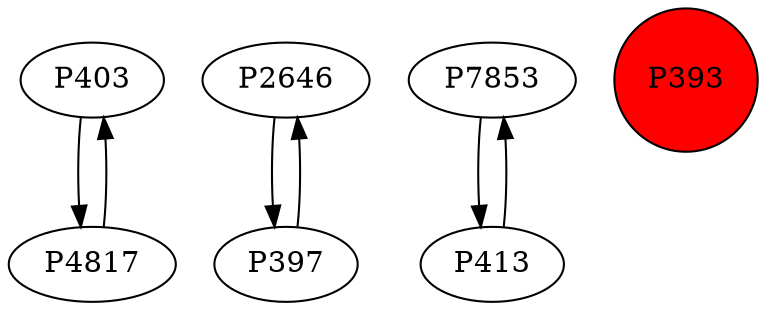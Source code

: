digraph {
	P403 -> P4817
	P2646 -> P397
	P4817 -> P403
	P397 -> P2646
	P7853 -> P413
	P413 -> P7853
	P393 [shape=circle]
	P393 [style=filled]
	P393 [fillcolor=red]
}